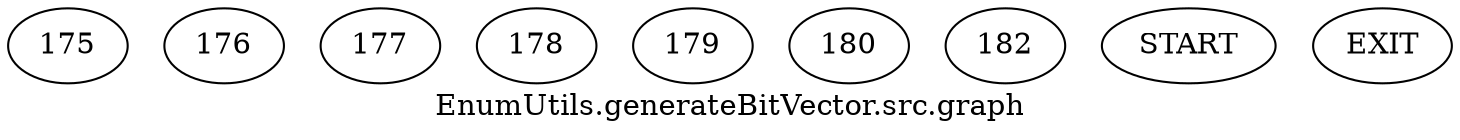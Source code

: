 /* --------------------------------------------------- */
/* Generated by Dr. Garbage Control Flow Graph Factory */
/* http://www.drgarbage.com                            */
/* Version: 4.5.0.201508311741                         */
/* Retrieved on: 2020-01-06 14:59:22.048               */
/* --------------------------------------------------- */
digraph "EnumUtils.generateBitVector.src.graph" {
 graph [label="EnumUtils.generateBitVector.src.graph"];
 2 [label="175" ]
 3 [label="176" ]
 4 [label="177" ]
 5 [label="178" ]
 6 [label="179" ]
 7 [label="180" ]
 8 [label="182" ]
 9 [label="START" ]
 10 [label="EXIT" ]
 9  2
 2  3
 3  4
 4  5
 7  5
 5  6
 6  7
 5  8
 8  10
}
